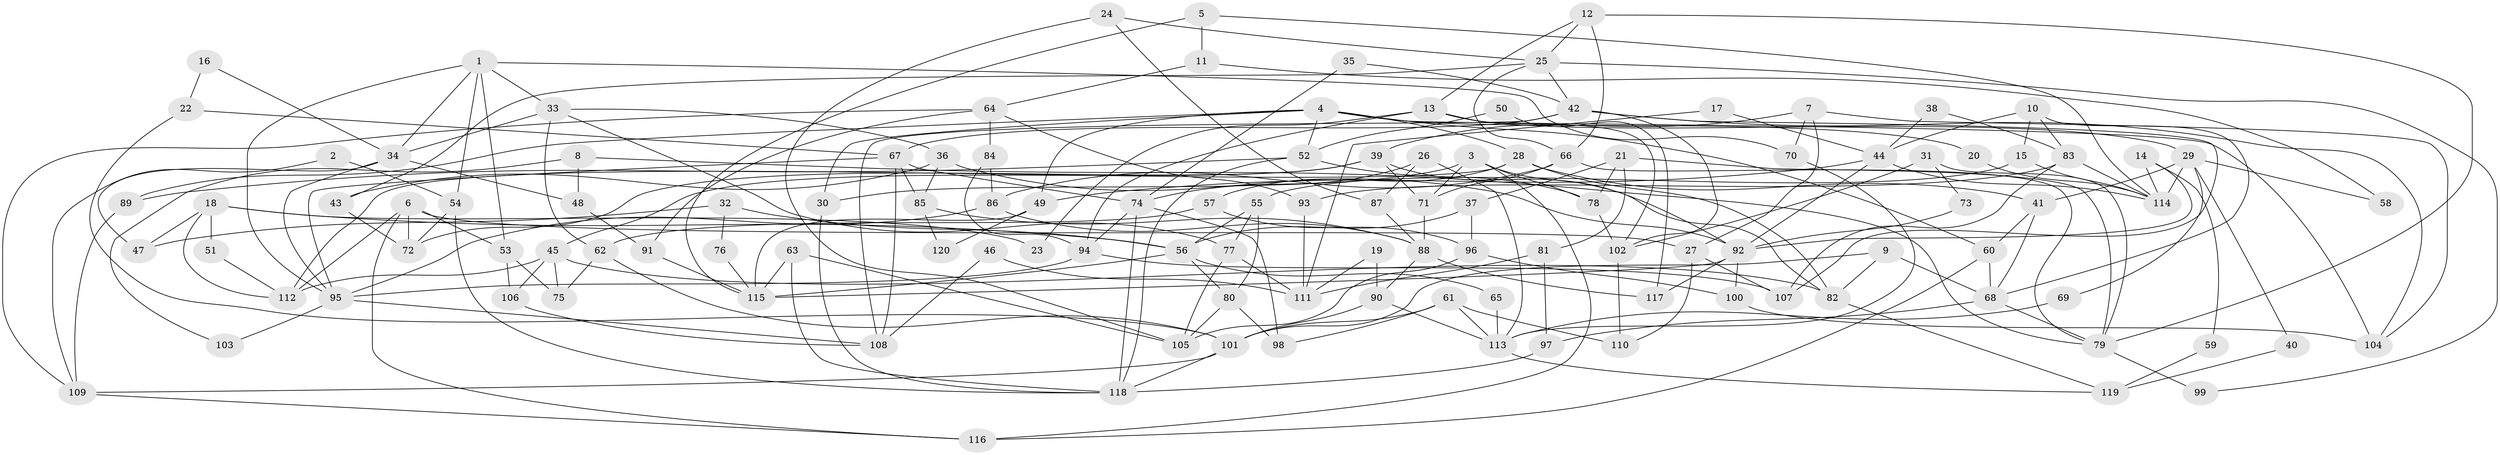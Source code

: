 // Generated by graph-tools (version 1.1) at 2025/50/03/09/25 03:50:13]
// undirected, 120 vertices, 240 edges
graph export_dot {
graph [start="1"]
  node [color=gray90,style=filled];
  1;
  2;
  3;
  4;
  5;
  6;
  7;
  8;
  9;
  10;
  11;
  12;
  13;
  14;
  15;
  16;
  17;
  18;
  19;
  20;
  21;
  22;
  23;
  24;
  25;
  26;
  27;
  28;
  29;
  30;
  31;
  32;
  33;
  34;
  35;
  36;
  37;
  38;
  39;
  40;
  41;
  42;
  43;
  44;
  45;
  46;
  47;
  48;
  49;
  50;
  51;
  52;
  53;
  54;
  55;
  56;
  57;
  58;
  59;
  60;
  61;
  62;
  63;
  64;
  65;
  66;
  67;
  68;
  69;
  70;
  71;
  72;
  73;
  74;
  75;
  76;
  77;
  78;
  79;
  80;
  81;
  82;
  83;
  84;
  85;
  86;
  87;
  88;
  89;
  90;
  91;
  92;
  93;
  94;
  95;
  96;
  97;
  98;
  99;
  100;
  101;
  102;
  103;
  104;
  105;
  106;
  107;
  108;
  109;
  110;
  111;
  112;
  113;
  114;
  115;
  116;
  117;
  118;
  119;
  120;
  1 -- 95;
  1 -- 70;
  1 -- 33;
  1 -- 34;
  1 -- 53;
  1 -- 54;
  2 -- 54;
  2 -- 109;
  3 -- 30;
  3 -- 116;
  3 -- 71;
  3 -- 78;
  3 -- 92;
  4 -- 52;
  4 -- 104;
  4 -- 20;
  4 -- 28;
  4 -- 30;
  4 -- 49;
  4 -- 60;
  4 -- 89;
  5 -- 114;
  5 -- 115;
  5 -- 11;
  6 -- 53;
  6 -- 72;
  6 -- 27;
  6 -- 112;
  6 -- 116;
  7 -- 39;
  7 -- 104;
  7 -- 27;
  7 -- 70;
  8 -- 48;
  8 -- 79;
  8 -- 103;
  9 -- 68;
  9 -- 82;
  9 -- 101;
  10 -- 68;
  10 -- 44;
  10 -- 15;
  10 -- 83;
  11 -- 64;
  11 -- 58;
  12 -- 66;
  12 -- 25;
  12 -- 13;
  12 -- 79;
  13 -- 94;
  13 -- 23;
  13 -- 29;
  13 -- 102;
  14 -- 114;
  14 -- 92;
  14 -- 59;
  15 -- 114;
  15 -- 55;
  16 -- 22;
  16 -- 34;
  17 -- 44;
  17 -- 111;
  18 -- 56;
  18 -- 112;
  18 -- 23;
  18 -- 47;
  18 -- 51;
  19 -- 111;
  19 -- 90;
  20 -- 114;
  21 -- 78;
  21 -- 79;
  21 -- 37;
  21 -- 81;
  22 -- 67;
  22 -- 101;
  24 -- 105;
  24 -- 87;
  24 -- 25;
  25 -- 66;
  25 -- 42;
  25 -- 43;
  25 -- 99;
  26 -- 113;
  26 -- 74;
  26 -- 87;
  27 -- 107;
  27 -- 110;
  28 -- 41;
  28 -- 57;
  28 -- 82;
  28 -- 112;
  29 -- 114;
  29 -- 40;
  29 -- 41;
  29 -- 58;
  29 -- 69;
  30 -- 118;
  31 -- 102;
  31 -- 79;
  31 -- 73;
  32 -- 47;
  32 -- 56;
  32 -- 76;
  33 -- 62;
  33 -- 34;
  33 -- 36;
  33 -- 77;
  34 -- 47;
  34 -- 48;
  34 -- 95;
  35 -- 42;
  35 -- 74;
  36 -- 43;
  36 -- 85;
  36 -- 92;
  37 -- 56;
  37 -- 96;
  38 -- 83;
  38 -- 44;
  39 -- 45;
  39 -- 82;
  39 -- 71;
  39 -- 72;
  40 -- 119;
  41 -- 60;
  41 -- 68;
  42 -- 67;
  42 -- 102;
  42 -- 104;
  42 -- 107;
  42 -- 108;
  43 -- 72;
  44 -- 92;
  44 -- 49;
  44 -- 114;
  45 -- 112;
  45 -- 75;
  45 -- 82;
  45 -- 106;
  46 -- 108;
  46 -- 111;
  48 -- 91;
  49 -- 115;
  49 -- 120;
  50 -- 52;
  50 -- 117;
  51 -- 112;
  52 -- 89;
  52 -- 78;
  52 -- 118;
  53 -- 106;
  53 -- 75;
  54 -- 118;
  54 -- 72;
  55 -- 56;
  55 -- 77;
  55 -- 80;
  56 -- 80;
  56 -- 115;
  56 -- 65;
  57 -- 96;
  57 -- 62;
  59 -- 119;
  60 -- 116;
  60 -- 68;
  61 -- 101;
  61 -- 110;
  61 -- 98;
  61 -- 113;
  62 -- 101;
  62 -- 75;
  63 -- 118;
  63 -- 105;
  63 -- 115;
  64 -- 84;
  64 -- 93;
  64 -- 91;
  64 -- 109;
  65 -- 113;
  66 -- 71;
  66 -- 79;
  66 -- 86;
  67 -- 108;
  67 -- 95;
  67 -- 74;
  67 -- 85;
  68 -- 79;
  68 -- 97;
  69 -- 113;
  70 -- 113;
  71 -- 88;
  73 -- 92;
  74 -- 94;
  74 -- 98;
  74 -- 118;
  76 -- 115;
  77 -- 105;
  77 -- 111;
  78 -- 102;
  79 -- 99;
  80 -- 98;
  80 -- 105;
  81 -- 97;
  81 -- 111;
  82 -- 119;
  83 -- 107;
  83 -- 93;
  83 -- 114;
  84 -- 86;
  84 -- 94;
  85 -- 88;
  85 -- 120;
  86 -- 88;
  86 -- 95;
  87 -- 88;
  88 -- 90;
  88 -- 117;
  89 -- 109;
  90 -- 101;
  90 -- 113;
  91 -- 115;
  92 -- 100;
  92 -- 115;
  92 -- 117;
  93 -- 111;
  94 -- 95;
  94 -- 107;
  95 -- 103;
  95 -- 108;
  96 -- 105;
  96 -- 100;
  97 -- 118;
  100 -- 104;
  101 -- 118;
  101 -- 109;
  102 -- 110;
  106 -- 108;
  109 -- 116;
  113 -- 119;
}
